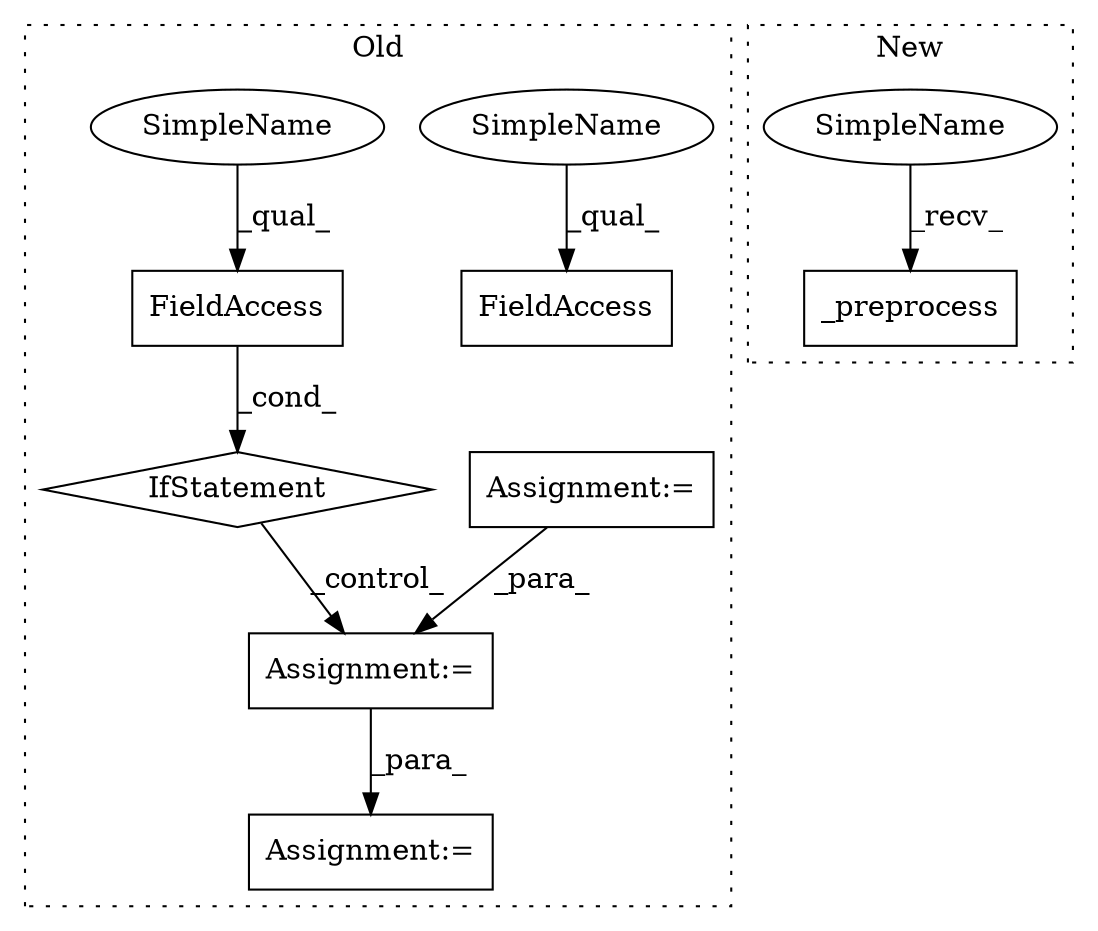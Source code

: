 digraph G {
subgraph cluster0 {
1 [label="IfStatement" a="25" s="2416,2435" l="4,2" shape="diamond"];
3 [label="Assignment:=" a="7" s="2598" l="1" shape="box"];
4 [label="FieldAccess" a="22" s="2420" l="15" shape="box"];
5 [label="FieldAccess" a="22" s="2722" l="18" shape="box"];
6 [label="Assignment:=" a="7" s="2751" l="1" shape="box"];
7 [label="Assignment:=" a="7" s="2409" l="1" shape="box"];
8 [label="SimpleName" a="42" s="2722" l="4" shape="ellipse"];
9 [label="SimpleName" a="42" s="2420" l="4" shape="ellipse"];
label = "Old";
style="dotted";
}
subgraph cluster1 {
2 [label="_preprocess" a="32" s="2604,2617" l="12,1" shape="box"];
10 [label="SimpleName" a="42" s="2599" l="4" shape="ellipse"];
label = "New";
style="dotted";
}
1 -> 3 [label="_control_"];
3 -> 6 [label="_para_"];
4 -> 1 [label="_cond_"];
7 -> 3 [label="_para_"];
8 -> 5 [label="_qual_"];
9 -> 4 [label="_qual_"];
10 -> 2 [label="_recv_"];
}